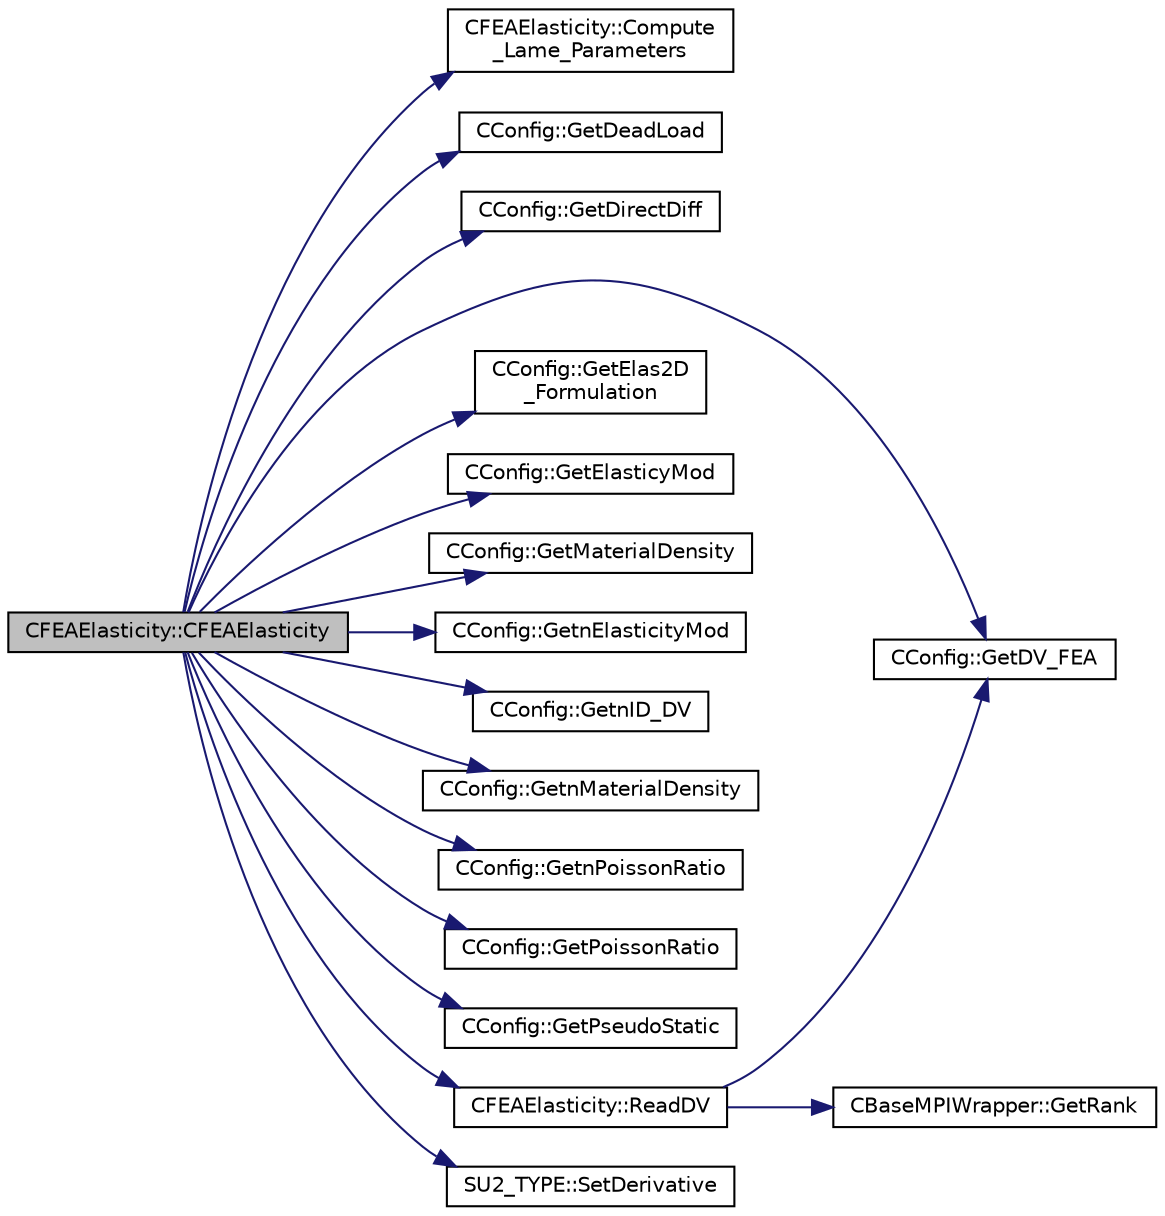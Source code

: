 digraph "CFEAElasticity::CFEAElasticity"
{
 // LATEX_PDF_SIZE
  edge [fontname="Helvetica",fontsize="10",labelfontname="Helvetica",labelfontsize="10"];
  node [fontname="Helvetica",fontsize="10",shape=record];
  rankdir="LR";
  Node1 [label="CFEAElasticity::CFEAElasticity",height=0.2,width=0.4,color="black", fillcolor="grey75", style="filled", fontcolor="black",tooltip="Constructor of the class (overload)."];
  Node1 -> Node2 [color="midnightblue",fontsize="10",style="solid",fontname="Helvetica"];
  Node2 [label="CFEAElasticity::Compute\l_Lame_Parameters",height=0.2,width=0.4,color="black", fillcolor="white", style="filled",URL="$classCFEAElasticity.html#a3c8b0dc963f5cdfc3330f4349e267184",tooltip="Update the Lame parameters (required in AD to account for all dependencies)."];
  Node1 -> Node3 [color="midnightblue",fontsize="10",style="solid",fontname="Helvetica"];
  Node3 [label="CConfig::GetDeadLoad",height=0.2,width=0.4,color="black", fillcolor="white", style="filled",URL="$classCConfig.html#a424e952127d9f46fc73e8e0ed2b130ed",tooltip="Decide whether to apply dead loads to the model."];
  Node1 -> Node4 [color="midnightblue",fontsize="10",style="solid",fontname="Helvetica"];
  Node4 [label="CConfig::GetDirectDiff",height=0.2,width=0.4,color="black", fillcolor="white", style="filled",URL="$classCConfig.html#a1756760d4a98f886411a703d71bda3f2",tooltip="Get the direct differentation method."];
  Node1 -> Node5 [color="midnightblue",fontsize="10",style="solid",fontname="Helvetica"];
  Node5 [label="CConfig::GetDV_FEA",height=0.2,width=0.4,color="black", fillcolor="white", style="filled",URL="$classCConfig.html#a5909743f9efd40e18336118561f6f8d1",tooltip="Get the kind of design variable for FEA."];
  Node1 -> Node6 [color="midnightblue",fontsize="10",style="solid",fontname="Helvetica"];
  Node6 [label="CConfig::GetElas2D\l_Formulation",height=0.2,width=0.4,color="black", fillcolor="white", style="filled",URL="$classCConfig.html#a168ba525af80a466cf6055dc41fa822e",tooltip="Formulation for 2D elasticity (plane stress - strain)"];
  Node1 -> Node7 [color="midnightblue",fontsize="10",style="solid",fontname="Helvetica"];
  Node7 [label="CConfig::GetElasticyMod",height=0.2,width=0.4,color="black", fillcolor="white", style="filled",URL="$classCConfig.html#ab4c9a3049d728a2ff18ad192d5b80749",tooltip="Get the Young's modulus of elasticity."];
  Node1 -> Node8 [color="midnightblue",fontsize="10",style="solid",fontname="Helvetica"];
  Node8 [label="CConfig::GetMaterialDensity",height=0.2,width=0.4,color="black", fillcolor="white", style="filled",URL="$classCConfig.html#a0c94c5c7d5f337b69586bc1c5a998235",tooltip="Get the Material Density."];
  Node1 -> Node9 [color="midnightblue",fontsize="10",style="solid",fontname="Helvetica"];
  Node9 [label="CConfig::GetnElasticityMod",height=0.2,width=0.4,color="black", fillcolor="white", style="filled",URL="$classCConfig.html#ab684d0ae02c5c3d394e1de7a9652a76e",tooltip="Get the number of different values for the elasticity modulus."];
  Node1 -> Node10 [color="midnightblue",fontsize="10",style="solid",fontname="Helvetica"];
  Node10 [label="CConfig::GetnID_DV",height=0.2,width=0.4,color="black", fillcolor="white", style="filled",URL="$classCConfig.html#a6cc1824559cea8fffb0d1823916ce9c6",tooltip="Get the ID for the FEA region that we want to compute the gradient for using direct differentiation."];
  Node1 -> Node11 [color="midnightblue",fontsize="10",style="solid",fontname="Helvetica"];
  Node11 [label="CConfig::GetnMaterialDensity",height=0.2,width=0.4,color="black", fillcolor="white", style="filled",URL="$classCConfig.html#a8fd226ab6f8340df8e7af0a520a6ed92",tooltip="Get the number of different values for the Material density."];
  Node1 -> Node12 [color="midnightblue",fontsize="10",style="solid",fontname="Helvetica"];
  Node12 [label="CConfig::GetnPoissonRatio",height=0.2,width=0.4,color="black", fillcolor="white", style="filled",URL="$classCConfig.html#a107e35ca437338bb72e4bdb71de2e71f",tooltip="Get the number of different values for the Poisson ratio."];
  Node1 -> Node13 [color="midnightblue",fontsize="10",style="solid",fontname="Helvetica"];
  Node13 [label="CConfig::GetPoissonRatio",height=0.2,width=0.4,color="black", fillcolor="white", style="filled",URL="$classCConfig.html#a83e38adfef5f5ecfbf5ecc7ee708aec8",tooltip="Get the Poisson's ratio."];
  Node1 -> Node14 [color="midnightblue",fontsize="10",style="solid",fontname="Helvetica"];
  Node14 [label="CConfig::GetPseudoStatic",height=0.2,width=0.4,color="black", fillcolor="white", style="filled",URL="$classCConfig.html#a1332c6dca314455ec30e77738914da47",tooltip="Identifies if the mesh is matching or not (temporary, while implementing interpolation procedures)."];
  Node1 -> Node15 [color="midnightblue",fontsize="10",style="solid",fontname="Helvetica"];
  Node15 [label="CFEAElasticity::ReadDV",height=0.2,width=0.4,color="black", fillcolor="white", style="filled",URL="$classCFEAElasticity.html#a85eb1580f02531df56bf4952166d0868",tooltip="Read design variables from file."];
  Node15 -> Node5 [color="midnightblue",fontsize="10",style="solid",fontname="Helvetica"];
  Node15 -> Node16 [color="midnightblue",fontsize="10",style="solid",fontname="Helvetica"];
  Node16 [label="CBaseMPIWrapper::GetRank",height=0.2,width=0.4,color="black", fillcolor="white", style="filled",URL="$classCBaseMPIWrapper.html#a63e1f265b788b4e56cb7ebdeba29b78e",tooltip=" "];
  Node1 -> Node17 [color="midnightblue",fontsize="10",style="solid",fontname="Helvetica"];
  Node17 [label="SU2_TYPE::SetDerivative",height=0.2,width=0.4,color="black", fillcolor="white", style="filled",URL="$namespaceSU2__TYPE.html#ab0b85db43e1495ffbb0f2c823f24935e",tooltip="Set the derivative value of the datatype (needs to be implemented for each new type)."];
}
